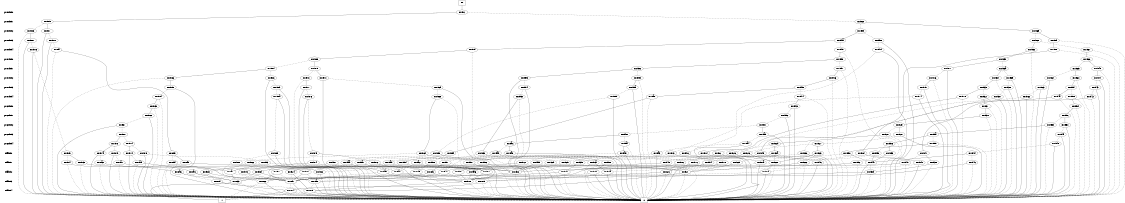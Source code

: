 digraph "DD" {
size = "7.5,10"
center = true;
edge [dir = none];
{ node [shape = plaintext];
  edge [style = invis];
  "CONST NODES" [style = invis];
" pre0_bit0 " -> " pre0_bit1 " -> " pre0_bit2 " -> " pre0_bit3 " -> " pre0_bit4 " -> " pre1_bit0 " -> " pre1_bit1 " -> " pre1_bit2 " -> " pre1_bit3 " -> " pre1_bit4 " -> " pre2_bit0 " -> " pre2_bit1 " -> " pre2_bit2 " -> " pre2_bit3 " -> " pre2_bit4 " -> " eff_bit0 " -> " eff_bit1 " -> " eff_bit2 " -> " eff_bit3 " -> " eff_bit4 " -> "CONST NODES"; 
}
{ rank = same; node [shape = box]; edge [style = invis];
"F0"; }
{ rank = same; " pre0_bit0 ";
"0x19c1";
}
{ rank = same; " pre0_bit1 ";
"0x1909";
"0x19c0";
}
{ rank = same; " pre0_bit2 ";
"0x1901";
"0x1908";
"0x19bf";
"0x1969";
}
{ rank = same; " pre0_bit3 ";
"0x1907";
"0x1968";
"0x190f";
"0x19ba";
"0x1900";
"0x19be";
}
{ rank = same; " pre0_bit4 ";
"0x190e";
"0x1906";
"0x193c";
"0x18ff";
"0x1967";
"0x198f";
"0x19bd";
"0x19b9";
}
{ rank = same; " pre1_bit0 ";
"0x19b8";
"0x198e";
"0x193b";
"0x1966";
}
{ rank = same; " pre1_bit1 ";
"0x1965";
"0x198d";
"0x199c";
"0x1917";
"0x1945";
"0x193a";
"0x19b7";
"0x1979";
}
{ rank = same; " pre1_bit2 ";
"0x1916";
"0x1944";
"0x1964";
"0x1934";
"0x1960";
"0x1978";
"0x1986";
"0x198c";
"0x19b6";
"0x1970";
"0x1995";
"0x1939";
"0x199b";
}
{ rank = same; " pre1_bit3 ";
"0x19b5";
"0x195f";
"0x1943";
"0x1963";
"0x1985";
"0x198b";
"0x196f";
"0x1933";
"0x1915";
"0x1994";
"0x1977";
"0x1938";
"0x199a";
}
{ rank = same; " pre1_bit4 ";
"0x1962";
"0x191e";
"0x1932";
"0x1942";
"0x194a";
"0x195e";
"0x196e";
"0x198a";
"0x1984";
"0x19a0";
"0x19b4";
"0x1914";
"0x1976";
"0x1937";
"0x1999";
"0x1993";
}
{ rank = same; " pre2_bit0 ";
"0x19b3";
"0x1931";
"0x195d";
"0x1983";
}
{ rank = same; " pre2_bit1 ";
"0x1982";
"0x1930";
"0x19b2";
"0x195c";
}
{ rank = same; " pre2_bit2 ";
"0x1981";
"0x19b1";
"0x192f";
"0x1950";
"0x195b";
}
{ rank = same; " pre2_bit3 ";
"0x192e";
"0x19a5";
"0x1980";
"0x1928";
"0x194f";
"0x19b0";
"0x195a";
}
{ rank = same; " pre2_bit4 ";
"0x197c";
"0x19a4";
"0x1956";
"0x192d";
"0x194e";
"0x197f";
"0x1927";
"0x19ac";
"0x1959";
"0x19af";
}
{ rank = same; " eff_bit0 ";
"0x194d";
"0x197a";
"0x1998";
"0x1923";
"0x1941";
"0x19a3";
"0x1926";
"0x197b";
"0x1953";
"0x1961";
"0x1955";
"0x192a";
"0x19a8";
"0x18fe";
"0x1989";
"0x1958";
"0x192c";
"0x1949";
"0x197d";
"0x19ab";
"0x19ae";
"0x1913";
"0x1905";
"0x197e";
"0x196d";
"0x1936";
"0x199f";
"0x190d";
"0x1992";
"0x1975";
"0x191d";
"0x19bc";
}
{ rank = same; " eff_bit1 ";
"0x190c";
"0x192b";
"0x199d";
"0x1912";
"0x1990";
"0x1920";
"0x1922";
"0x193e";
"0x1940";
"0x1988";
"0x1952";
"0x1954";
"0x1910";
"0x196c";
"0x1974";
"0x190b";
"0x18a7";
"0x1935";
"0x18ad";
"0x18fb";
"0x199e";
"0x19a7";
"0x1991";
"0x1957";
"0x1996";
"0x18fd";
"0x1903";
"0x196a";
"0x1972";
"0x19bb";
"0x194c";
"0x1925";
"0x19ad";
"0x18b3";
"0x191c";
"0x1929";
"0x19a2";
"0x191a";
"0x1997";
"0x18a2";
"0x1948";
"0x1904";
"0x19aa";
"0x194b";
"0x1946";
}
{ rank = same; " eff_bit2 ";
"0x1947";
"0x1911";
"0x191b";
"0x1987";
"0x1973";
"0x193d";
"0x18a6";
"0x1924";
"0x19a9";
"0x1951";
"0x191f";
"0x1921";
"0x182c";
"0x18d5";
"0x1971";
"0x19a6";
"0x196b";
"0x190a";
"0x193f";
"0x1919";
"0x18b2";
"0x18a1";
"0x18fc";
"0x19a1";
"0x18ac";
"0x1902";
}
{ rank = same; " eff_bit3 ";
"0x1819";
"0x1833";
"0x1918";
"0x18b1";
"0x18a0";
"0x1862";
"0x188f";
}
{ rank = same; " eff_bit4 ";
"0x1814";
"0x1815";
}
{ rank = same; "CONST NODES";
{ node [shape = box]; "0xefa";
"0xef9";
}
}
"F0" -> "0x19c1" [style = solid];
"0x19c1" -> "0x1909";
"0x19c1" -> "0x19c0" [style = dashed];
"0x1909" -> "0x1901";
"0x1909" -> "0x1908" [style = dashed];
"0x19c0" -> "0x1969";
"0x19c0" -> "0x19bf" [style = dashed];
"0x1901" -> "0xefa";
"0x1901" -> "0x1900" [style = dashed];
"0x1908" -> "0x1907";
"0x1908" -> "0xefa" [style = dashed];
"0x19bf" -> "0x19ba";
"0x19bf" -> "0x19be" [style = dashed];
"0x1969" -> "0x190f";
"0x1969" -> "0x1968" [style = dashed];
"0x1907" -> "0xefa";
"0x1907" -> "0x1906" [style = dashed];
"0x1968" -> "0x193c";
"0x1968" -> "0x1967" [style = dashed];
"0x190f" -> "0x190e";
"0x190f" -> "0xefa" [style = dashed];
"0x19ba" -> "0x198f";
"0x19ba" -> "0x19b9" [style = dashed];
"0x1900" -> "0xefa";
"0x1900" -> "0x18ff" [style = dashed];
"0x19be" -> "0xefa";
"0x19be" -> "0x19bd" [style = dashed];
"0x190e" -> "0x190d";
"0x190e" -> "0xefa" [style = dashed];
"0x1906" -> "0xefa";
"0x1906" -> "0x1905" [style = dashed];
"0x193c" -> "0x193b";
"0x193c" -> "0xefa" [style = dashed];
"0x18ff" -> "0x18fe";
"0x18ff" -> "0xefa" [style = dashed];
"0x1967" -> "0x1966";
"0x1967" -> "0xefa" [style = dashed];
"0x198f" -> "0x198e";
"0x198f" -> "0xefa" [style = dashed];
"0x19bd" -> "0xefa";
"0x19bd" -> "0x19bc" [style = dashed];
"0x19b9" -> "0x19b8";
"0x19b9" -> "0xefa" [style = dashed];
"0x19b8" -> "0x199c";
"0x19b8" -> "0x19b7" [style = dashed];
"0x198e" -> "0x1979";
"0x198e" -> "0x198d" [style = dashed];
"0x193b" -> "0x1917";
"0x193b" -> "0x193a" [style = dashed];
"0x1966" -> "0x1945";
"0x1966" -> "0x1965" [style = dashed];
"0x1965" -> "0x1960";
"0x1965" -> "0x1964" [style = dashed];
"0x198d" -> "0x1986";
"0x198d" -> "0x198c" [style = dashed];
"0x199c" -> "0x1995";
"0x199c" -> "0x199b" [style = dashed];
"0x1917" -> "0xefa";
"0x1917" -> "0x1916" [style = dashed];
"0x1945" -> "0x1944";
"0x1945" -> "0xefa" [style = dashed];
"0x193a" -> "0x1934";
"0x193a" -> "0x1939" [style = dashed];
"0x19b7" -> "0x19b6";
"0x19b7" -> "0xefa" [style = dashed];
"0x1979" -> "0x1970";
"0x1979" -> "0x1978" [style = dashed];
"0x1916" -> "0x1915";
"0x1916" -> "0xefa" [style = dashed];
"0x1944" -> "0xefa";
"0x1944" -> "0x1943" [style = dashed];
"0x1964" -> "0xefa";
"0x1964" -> "0x1963" [style = dashed];
"0x1934" -> "0x1933";
"0x1934" -> "0xefa" [style = dashed];
"0x1960" -> "0x195f";
"0x1960" -> "0xefa" [style = dashed];
"0x1978" -> "0x1977";
"0x1978" -> "0xefa" [style = dashed];
"0x1986" -> "0x1985";
"0x1986" -> "0xefa" [style = dashed];
"0x198c" -> "0xefa";
"0x198c" -> "0x198b" [style = dashed];
"0x19b6" -> "0x19b5";
"0x19b6" -> "0xefa" [style = dashed];
"0x1970" -> "0xefa";
"0x1970" -> "0x196f" [style = dashed];
"0x1995" -> "0xefa";
"0x1995" -> "0x1994" [style = dashed];
"0x1939" -> "0xefa";
"0x1939" -> "0x1938" [style = dashed];
"0x199b" -> "0x199a";
"0x199b" -> "0xefa" [style = dashed];
"0x19b5" -> "0x19a0";
"0x19b5" -> "0x19b4" [style = dashed];
"0x195f" -> "0x194a";
"0x195f" -> "0x195e" [style = dashed];
"0x1943" -> "0xefa";
"0x1943" -> "0x1942" [style = dashed];
"0x1963" -> "0xefa";
"0x1963" -> "0x1962" [style = dashed];
"0x1985" -> "0xefa";
"0x1985" -> "0x1984" [style = dashed];
"0x198b" -> "0xefa";
"0x198b" -> "0x198a" [style = dashed];
"0x196f" -> "0xefa";
"0x196f" -> "0x196e" [style = dashed];
"0x1933" -> "0x191e";
"0x1933" -> "0x1932" [style = dashed];
"0x1915" -> "0xefa";
"0x1915" -> "0x1914" [style = dashed];
"0x1994" -> "0xefa";
"0x1994" -> "0x1993" [style = dashed];
"0x1977" -> "0xefa";
"0x1977" -> "0x1976" [style = dashed];
"0x1938" -> "0xefa";
"0x1938" -> "0x1937" [style = dashed];
"0x199a" -> "0xefa";
"0x199a" -> "0x1999" [style = dashed];
"0x1962" -> "0xefa";
"0x1962" -> "0x1961" [style = dashed];
"0x191e" -> "0x191d";
"0x191e" -> "0xefa" [style = dashed];
"0x1932" -> "0x1931";
"0x1932" -> "0xefa" [style = dashed];
"0x1942" -> "0x1941";
"0x1942" -> "0xefa" [style = dashed];
"0x194a" -> "0x1949";
"0x194a" -> "0xefa" [style = dashed];
"0x195e" -> "0x195d";
"0x195e" -> "0xefa" [style = dashed];
"0x196e" -> "0x196d";
"0x196e" -> "0xefa" [style = dashed];
"0x198a" -> "0xefa";
"0x198a" -> "0x1989" [style = dashed];
"0x1984" -> "0x1983";
"0x1984" -> "0xefa" [style = dashed];
"0x19a0" -> "0x199f";
"0x19a0" -> "0xefa" [style = dashed];
"0x19b4" -> "0x19b3";
"0x19b4" -> "0xefa" [style = dashed];
"0x1914" -> "0xefa";
"0x1914" -> "0x1913" [style = dashed];
"0x1976" -> "0xefa";
"0x1976" -> "0x1975" [style = dashed];
"0x1937" -> "0xefa";
"0x1937" -> "0x1936" [style = dashed];
"0x1999" -> "0xefa";
"0x1999" -> "0x1998" [style = dashed];
"0x1993" -> "0x1992";
"0x1993" -> "0xefa" [style = dashed];
"0x19b3" -> "0xefa";
"0x19b3" -> "0x19b2" [style = dashed];
"0x1931" -> "0x1930";
"0x1931" -> "0xefa" [style = dashed];
"0x195d" -> "0x195c";
"0x195d" -> "0xefa" [style = dashed];
"0x1983" -> "0x1982";
"0x1983" -> "0xefa" [style = dashed];
"0x1982" -> "0xefa";
"0x1982" -> "0x1981" [style = dashed];
"0x1930" -> "0x192f";
"0x1930" -> "0xefa" [style = dashed];
"0x19b2" -> "0xefa";
"0x19b2" -> "0x19b1" [style = dashed];
"0x195c" -> "0x1950";
"0x195c" -> "0x195b" [style = dashed];
"0x1981" -> "0xefa";
"0x1981" -> "0x1980" [style = dashed];
"0x19b1" -> "0x19a5";
"0x19b1" -> "0x19b0" [style = dashed];
"0x192f" -> "0x1928";
"0x192f" -> "0x192e" [style = dashed];
"0x1950" -> "0xefa";
"0x1950" -> "0x194f" [style = dashed];
"0x195b" -> "0x195a";
"0x195b" -> "0xefa" [style = dashed];
"0x192e" -> "0x192d";
"0x192e" -> "0xefa" [style = dashed];
"0x19a5" -> "0xefa";
"0x19a5" -> "0x19a4" [style = dashed];
"0x1980" -> "0x197c";
"0x1980" -> "0x197f" [style = dashed];
"0x1928" -> "0xefa";
"0x1928" -> "0x1927" [style = dashed];
"0x194f" -> "0xefa";
"0x194f" -> "0x194e" [style = dashed];
"0x19b0" -> "0x19ac";
"0x19b0" -> "0x19af" [style = dashed];
"0x195a" -> "0x1956";
"0x195a" -> "0x1959" [style = dashed];
"0x197c" -> "0x197a";
"0x197c" -> "0x197b" [style = dashed];
"0x19a4" -> "0xefa";
"0x19a4" -> "0x19a3" [style = dashed];
"0x1956" -> "0x1953";
"0x1956" -> "0x1955" [style = dashed];
"0x192d" -> "0x192a";
"0x192d" -> "0x192c" [style = dashed];
"0x194e" -> "0xefa";
"0x194e" -> "0x194d" [style = dashed];
"0x197f" -> "0x197d";
"0x197f" -> "0x197e" [style = dashed];
"0x1927" -> "0x1923";
"0x1927" -> "0x1926" [style = dashed];
"0x19ac" -> "0x19a8";
"0x19ac" -> "0x19ab" [style = dashed];
"0x1959" -> "0x1958";
"0x1959" -> "0xefa" [style = dashed];
"0x19af" -> "0x19ae";
"0x19af" -> "0xefa" [style = dashed];
"0x194d" -> "0x194b";
"0x194d" -> "0x194c" [style = dashed];
"0x197a" -> "0xefa";
"0x197a" -> "0x18a2" [style = dashed];
"0x1998" -> "0x1996";
"0x1998" -> "0x1997" [style = dashed];
"0x1923" -> "0x1920";
"0x1923" -> "0x1922" [style = dashed];
"0x1941" -> "0x193e";
"0x1941" -> "0x1940" [style = dashed];
"0x19a3" -> "0xefa";
"0x19a3" -> "0x19a2" [style = dashed];
"0x1926" -> "0x1920";
"0x1926" -> "0x1925" [style = dashed];
"0x197b" -> "0xefa";
"0x197b" -> "0x18a7" [style = dashed];
"0x1953" -> "0x194b";
"0x1953" -> "0x1952" [style = dashed];
"0x1961" -> "0xefa";
"0x1961" -> "0x1947" [style = dashed];
"0x1955" -> "0x194b";
"0x1955" -> "0x1954" [style = dashed];
"0x192a" -> "0x1920";
"0x192a" -> "0x1929" [style = dashed];
"0x19a8" -> "0xefa";
"0x19a8" -> "0x19a7" [style = dashed];
"0x18fe" -> "0x18fb";
"0x18fe" -> "0x18fd" [style = dashed];
"0x1989" -> "0xefa";
"0x1989" -> "0x1988" [style = dashed];
"0x1958" -> "0x194b";
"0x1958" -> "0x1957" [style = dashed];
"0x192c" -> "0x1920";
"0x192c" -> "0x192b" [style = dashed];
"0x1949" -> "0x1946";
"0x1949" -> "0x1948" [style = dashed];
"0x197d" -> "0xefa";
"0x197d" -> "0x18ad" [style = dashed];
"0x19ab" -> "0xefa";
"0x19ab" -> "0x19aa" [style = dashed];
"0x19ae" -> "0xefa";
"0x19ae" -> "0x19ad" [style = dashed];
"0x1913" -> "0x1910";
"0x1913" -> "0x1912" [style = dashed];
"0x1905" -> "0x1903";
"0x1905" -> "0x1904" [style = dashed];
"0x197e" -> "0xefa";
"0x197e" -> "0x18b3" [style = dashed];
"0x196d" -> "0x196a";
"0x196d" -> "0x196c" [style = dashed];
"0x1936" -> "0xefa";
"0x1936" -> "0x1935" [style = dashed];
"0x199f" -> "0x199d";
"0x199f" -> "0x199e" [style = dashed];
"0x190d" -> "0x190b";
"0x190d" -> "0x190c" [style = dashed];
"0x1992" -> "0x1990";
"0x1992" -> "0x1991" [style = dashed];
"0x1975" -> "0x1972";
"0x1975" -> "0x1974" [style = dashed];
"0x191d" -> "0x191a";
"0x191d" -> "0x191c" [style = dashed];
"0x19bc" -> "0xefa";
"0x19bc" -> "0x19bb" [style = dashed];
"0x190c" -> "0x18b2";
"0x190c" -> "0x182c" [style = dashed];
"0x192b" -> "0x1921";
"0x192b" -> "0x18b2" [style = dashed];
"0x199d" -> "0xefa";
"0x199d" -> "0x1902" [style = dashed];
"0x1912" -> "0x1911";
"0x1912" -> "0xefa" [style = dashed];
"0x1990" -> "0x1919";
"0x1990" -> "0xefa" [style = dashed];
"0x1920" -> "0x191f";
"0x1920" -> "0xefa" [style = dashed];
"0x1922" -> "0x1921";
"0x1922" -> "0xefa" [style = dashed];
"0x193e" -> "0x193d";
"0x193e" -> "0xefa" [style = dashed];
"0x1940" -> "0x193f";
"0x1940" -> "0xefa" [style = dashed];
"0x1988" -> "0x1987";
"0x1988" -> "0x18b1" [style = dashed];
"0x1952" -> "0x1951";
"0x1952" -> "0xefa" [style = dashed];
"0x1954" -> "0x1918";
"0x1954" -> "0x182c" [style = dashed];
"0x1910" -> "0xefa";
"0x1910" -> "0x182c" [style = dashed];
"0x196c" -> "0x196b";
"0x196c" -> "0xefa" [style = dashed];
"0x1974" -> "0x1973";
"0x1974" -> "0xefa" [style = dashed];
"0x190b" -> "0xefa";
"0x190b" -> "0x190a" [style = dashed];
"0x18a7" -> "0x18a6";
"0x18a7" -> "0xefa" [style = dashed];
"0x1935" -> "0x191b";
"0x1935" -> "0x18fc" [style = dashed];
"0x18ad" -> "0x18ac";
"0x18ad" -> "0xefa" [style = dashed];
"0x18fb" -> "0x18b2";
"0x18fb" -> "0xefa" [style = dashed];
"0x199e" -> "0x18b2";
"0x199e" -> "0x18d5" [style = dashed];
"0x19a7" -> "0x19a6";
"0x19a7" -> "0x19a1" [style = dashed];
"0x1991" -> "0x18fc";
"0x1991" -> "0x1971" [style = dashed];
"0x1957" -> "0x1918";
"0x1957" -> "0x18b2" [style = dashed];
"0x1996" -> "0xefa";
"0x1996" -> "0x18b2" [style = dashed];
"0x18fd" -> "0x18fc";
"0x18fd" -> "0xefa" [style = dashed];
"0x1903" -> "0x1902";
"0x1903" -> "0xefa" [style = dashed];
"0x196a" -> "0x190a";
"0x196a" -> "0xefa" [style = dashed];
"0x1972" -> "0xefa";
"0x1972" -> "0x1971" [style = dashed];
"0x19bb" -> "0x18b2";
"0x19bb" -> "0x191b" [style = dashed];
"0x194c" -> "0x1918";
"0x194c" -> "0xefa" [style = dashed];
"0x1925" -> "0x1924";
"0x1925" -> "0xefa" [style = dashed];
"0x19ad" -> "0x1971";
"0x19ad" -> "0x18a1" [style = dashed];
"0x18b3" -> "0x18a1";
"0x18b3" -> "0x18b2" [style = dashed];
"0x191c" -> "0x191b";
"0x191c" -> "0x182c" [style = dashed];
"0x1929" -> "0x1921";
"0x1929" -> "0x182c" [style = dashed];
"0x19a2" -> "0x1971";
"0x19a2" -> "0x19a1" [style = dashed];
"0x191a" -> "0xefa";
"0x191a" -> "0x1919" [style = dashed];
"0x1997" -> "0x18b1";
"0x1997" -> "0x1971" [style = dashed];
"0x18a2" -> "0x18a1";
"0x18a2" -> "0xefa" [style = dashed];
"0x1948" -> "0x1947";
"0x1948" -> "0x182c" [style = dashed];
"0x1904" -> "0x18b1";
"0x1904" -> "0xefa" [style = dashed];
"0x19aa" -> "0x19a9";
"0x19aa" -> "0x19a1" [style = dashed];
"0x194b" -> "0xefa";
"0x194b" -> "0x193d" [style = dashed];
"0x1946" -> "0xefa";
"0x1946" -> "0x191f" [style = dashed];
"0x1947" -> "0x18b1";
"0x1947" -> "0x1918" [style = dashed];
"0x1911" -> "0x1862";
"0x1911" -> "0x18b1" [style = dashed];
"0x191b" -> "0x1862";
"0x191b" -> "0xefa" [style = dashed];
"0x1987" -> "0x18b1";
"0x1987" -> "0x18a0" [style = dashed];
"0x1973" -> "0x18b1";
"0x1973" -> "0x1862" [style = dashed];
"0x193d" -> "0x18a0";
"0x193d" -> "0xefa" [style = dashed];
"0x18a6" -> "0x1833";
"0x18a6" -> "0x188f" [style = dashed];
"0x1924" -> "0x1815";
"0x1924" -> "0x18b1" [style = dashed];
"0x19a9" -> "0x1918";
"0x19a9" -> "0x18b1" [style = dashed];
"0x1951" -> "0x1918";
"0x1951" -> "0x1833" [style = dashed];
"0x191f" -> "0xefa";
"0x191f" -> "0x18b1" [style = dashed];
"0x1921" -> "0x1815";
"0x1921" -> "0xefa" [style = dashed];
"0x182c" -> "0x1819";
"0x182c" -> "0xefa" [style = dashed];
"0x18d5" -> "0x1833";
"0x18d5" -> "0xefa" [style = dashed];
"0x1971" -> "0x1918";
"0x1971" -> "0xefa" [style = dashed];
"0x19a6" -> "0x1918";
"0x19a6" -> "0x1819" [style = dashed];
"0x196b" -> "0x18b1";
"0x196b" -> "0x188f" [style = dashed];
"0x190a" -> "0xefa";
"0x190a" -> "0x1819" [style = dashed];
"0x193f" -> "0x18b1";
"0x193f" -> "0x1833" [style = dashed];
"0x1919" -> "0xefa";
"0x1919" -> "0x1918" [style = dashed];
"0x18b2" -> "0x18b1";
"0x18b2" -> "0xefa" [style = dashed];
"0x18a1" -> "0x1833";
"0x18a1" -> "0x18a0" [style = dashed];
"0x18fc" -> "0x18b1";
"0x18fc" -> "0x1819" [style = dashed];
"0x19a1" -> "0x1918";
"0x19a1" -> "0x18a0" [style = dashed];
"0x18ac" -> "0x1833";
"0x18ac" -> "0x1862" [style = dashed];
"0x1902" -> "0xefa";
"0x1902" -> "0x18a0" [style = dashed];
"0x1819" -> "0x1814";
"0x1819" -> "0xefa" [style = dashed];
"0x1833" -> "0xef9";
"0x1833" -> "0xefa" [style = dashed];
"0x1918" -> "0x1815";
"0x1918" -> "0xefa" [style = dashed];
"0x18b1" -> "0xefa";
"0x18b1" -> "0x1814" [style = dashed];
"0x18a0" -> "0xefa";
"0x18a0" -> "0x1815" [style = dashed];
"0x1862" -> "0xefa";
"0x1862" -> "0xef9" [style = dashed];
"0x188f" -> "0x1814";
"0x188f" -> "0x1815" [style = dashed];
"0x1814" -> "0xef9";
"0x1814" -> "0xefa" [style = dashed];
"0x1815" -> "0xefa";
"0x1815" -> "0xef9" [style = dashed];
"0xefa" [label = "0"];
"0xef9" [label = "1"];
}
